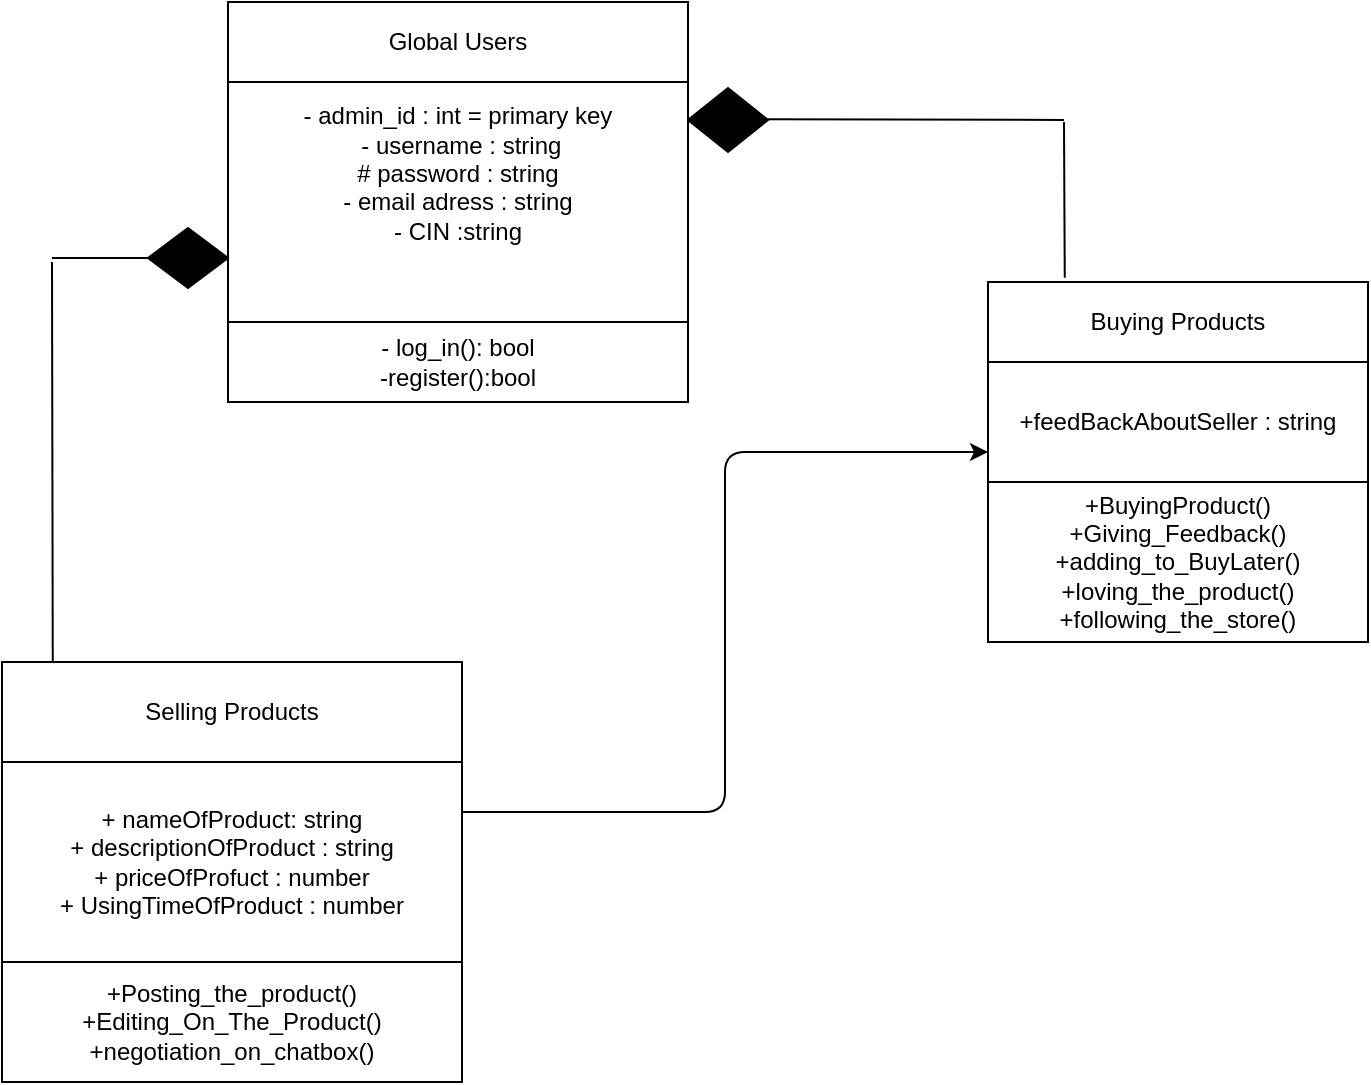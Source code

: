 <mxfile version="12.2.4" pages="1"><diagram id="wDgav7v14odMnqBYmDUR" name="Page-1"><mxGraphModel dx="793" dy="599" grid="1" gridSize="10" guides="1" tooltips="1" connect="1" arrows="1" fold="1" page="1" pageScale="1" pageWidth="827" pageHeight="1169" math="0" shadow="0"><root><mxCell id="0"/><mxCell id="1" parent="0"/><mxCell id="3" value="- log_in(): bool&lt;br&gt;-register():bool" style="rounded=0;whiteSpace=wrap;html=1;" parent="1" vertex="1"><mxGeometry x="648" y="480" width="230" height="40" as="geometry"/></mxCell><mxCell id="4" value="- admin_id : int = primary key&lt;br&gt;&amp;nbsp;- username : string&lt;br&gt;# password : string&lt;br&gt;- email adress : string&lt;br&gt;- CIN :string&lt;br&gt;&lt;br&gt;&amp;nbsp;" style="rounded=0;whiteSpace=wrap;html=1;" parent="1" vertex="1"><mxGeometry x="648" y="360" width="230" height="120" as="geometry"/></mxCell><mxCell id="5" value="Global Users" style="rounded=0;whiteSpace=wrap;html=1;" parent="1" vertex="1"><mxGeometry x="648" y="320" width="230" height="40" as="geometry"/></mxCell><mxCell id="7" value="Buying Products" style="rounded=0;whiteSpace=wrap;html=1;" parent="1" vertex="1"><mxGeometry x="1028" y="460" width="190" height="40" as="geometry"/></mxCell><mxCell id="8" value="+feedBackAboutSeller : string" style="rounded=0;whiteSpace=wrap;html=1;" parent="1" vertex="1"><mxGeometry x="1028" y="500" width="190" height="60" as="geometry"/></mxCell><mxCell id="9" value="+BuyingProduct()&lt;br&gt;+Giving_Feedback()&lt;br&gt;+adding_to_BuyLater()&lt;br&gt;+loving_the_product()&lt;br&gt;+following_the_store()" style="rounded=0;whiteSpace=wrap;html=1;" parent="1" vertex="1"><mxGeometry x="1028" y="560" width="190" height="80" as="geometry"/></mxCell><mxCell id="10" value="Selling Products" style="rounded=0;whiteSpace=wrap;html=1;" parent="1" vertex="1"><mxGeometry x="535" y="650" width="230" height="50" as="geometry"/></mxCell><mxCell id="11" value="+ nameOfProduct: string&lt;br&gt;+ descriptionOfProduct : string&lt;br&gt;+ priceOfProfuct : number&lt;br&gt;+ UsingTimeOfProduct : number" style="rounded=0;whiteSpace=wrap;html=1;" parent="1" vertex="1"><mxGeometry x="535" y="700" width="230" height="100" as="geometry"/></mxCell><mxCell id="12" value="+Posting_the_product()&lt;br&gt;+Editing_On_The_Product()&lt;br&gt;+negotiation_on_chatbox()" style="rounded=0;whiteSpace=wrap;html=1;" parent="1" vertex="1"><mxGeometry x="535" y="800" width="230" height="60" as="geometry"/></mxCell><mxCell id="14" value="" style="edgeStyle=elbowEdgeStyle;elbow=horizontal;endArrow=classic;html=1;entryX=0;entryY=0.75;entryDx=0;entryDy=0;exitX=1;exitY=0.25;exitDx=0;exitDy=0;" parent="1" source="11" target="8" edge="1"><mxGeometry width="50" height="50" relative="1" as="geometry"><mxPoint x="878" y="725" as="sourcePoint"/><mxPoint x="928" y="675" as="targetPoint"/></mxGeometry></mxCell><mxCell id="15" value="" style="endArrow=none;html=1;exitX=0.202;exitY=-0.053;exitDx=0;exitDy=0;exitPerimeter=0;" parent="1" source="7" edge="1"><mxGeometry width="50" height="50" relative="1" as="geometry"><mxPoint x="1008" y="410" as="sourcePoint"/><mxPoint x="1066" y="380" as="targetPoint"/><Array as="points"/></mxGeometry></mxCell><mxCell id="16" value="" style="endArrow=none;html=1;exitX=0.85;exitY=0.549;exitDx=0;exitDy=0;exitPerimeter=0;" parent="1" edge="1"><mxGeometry width="50" height="50" relative="1" as="geometry"><mxPoint x="912" y="378.568" as="sourcePoint"/><mxPoint x="1066" y="379" as="targetPoint"/></mxGeometry></mxCell><mxCell id="20" value="" style="shape=mxgraph.bpmn.shape;html=1;verticalLabelPosition=bottom;labelBackgroundColor=#ffffff;verticalAlign=top;align=center;perimeter=rhombusPerimeter;background=gateway;outlineConnect=0;outline=end;symbol=terminate;fillColor=#000000;" parent="1" vertex="1"><mxGeometry x="878" y="363" width="40" height="32" as="geometry"/></mxCell><mxCell id="21" value="" style="endArrow=none;html=1;exitX=0.202;exitY=-0.053;exitDx=0;exitDy=0;exitPerimeter=0;" parent="1" edge="1"><mxGeometry width="50" height="50" relative="1" as="geometry"><mxPoint x="560.38" y="649.88" as="sourcePoint"/><mxPoint x="560" y="450" as="targetPoint"/><Array as="points"/></mxGeometry></mxCell><mxCell id="23" value="" style="shape=mxgraph.bpmn.shape;html=1;verticalLabelPosition=bottom;labelBackgroundColor=#ffffff;verticalAlign=top;align=center;perimeter=rhombusPerimeter;background=gateway;outlineConnect=0;outline=end;symbol=terminate;fillColor=#000000;" parent="1" vertex="1"><mxGeometry x="608" y="433" width="40" height="30" as="geometry"/></mxCell><mxCell id="24" value="" style="endArrow=none;html=1;" parent="1" edge="1"><mxGeometry width="50" height="50" relative="1" as="geometry"><mxPoint x="630" y="448" as="sourcePoint"/><mxPoint x="560" y="448" as="targetPoint"/></mxGeometry></mxCell></root></mxGraphModel></diagram></mxfile>